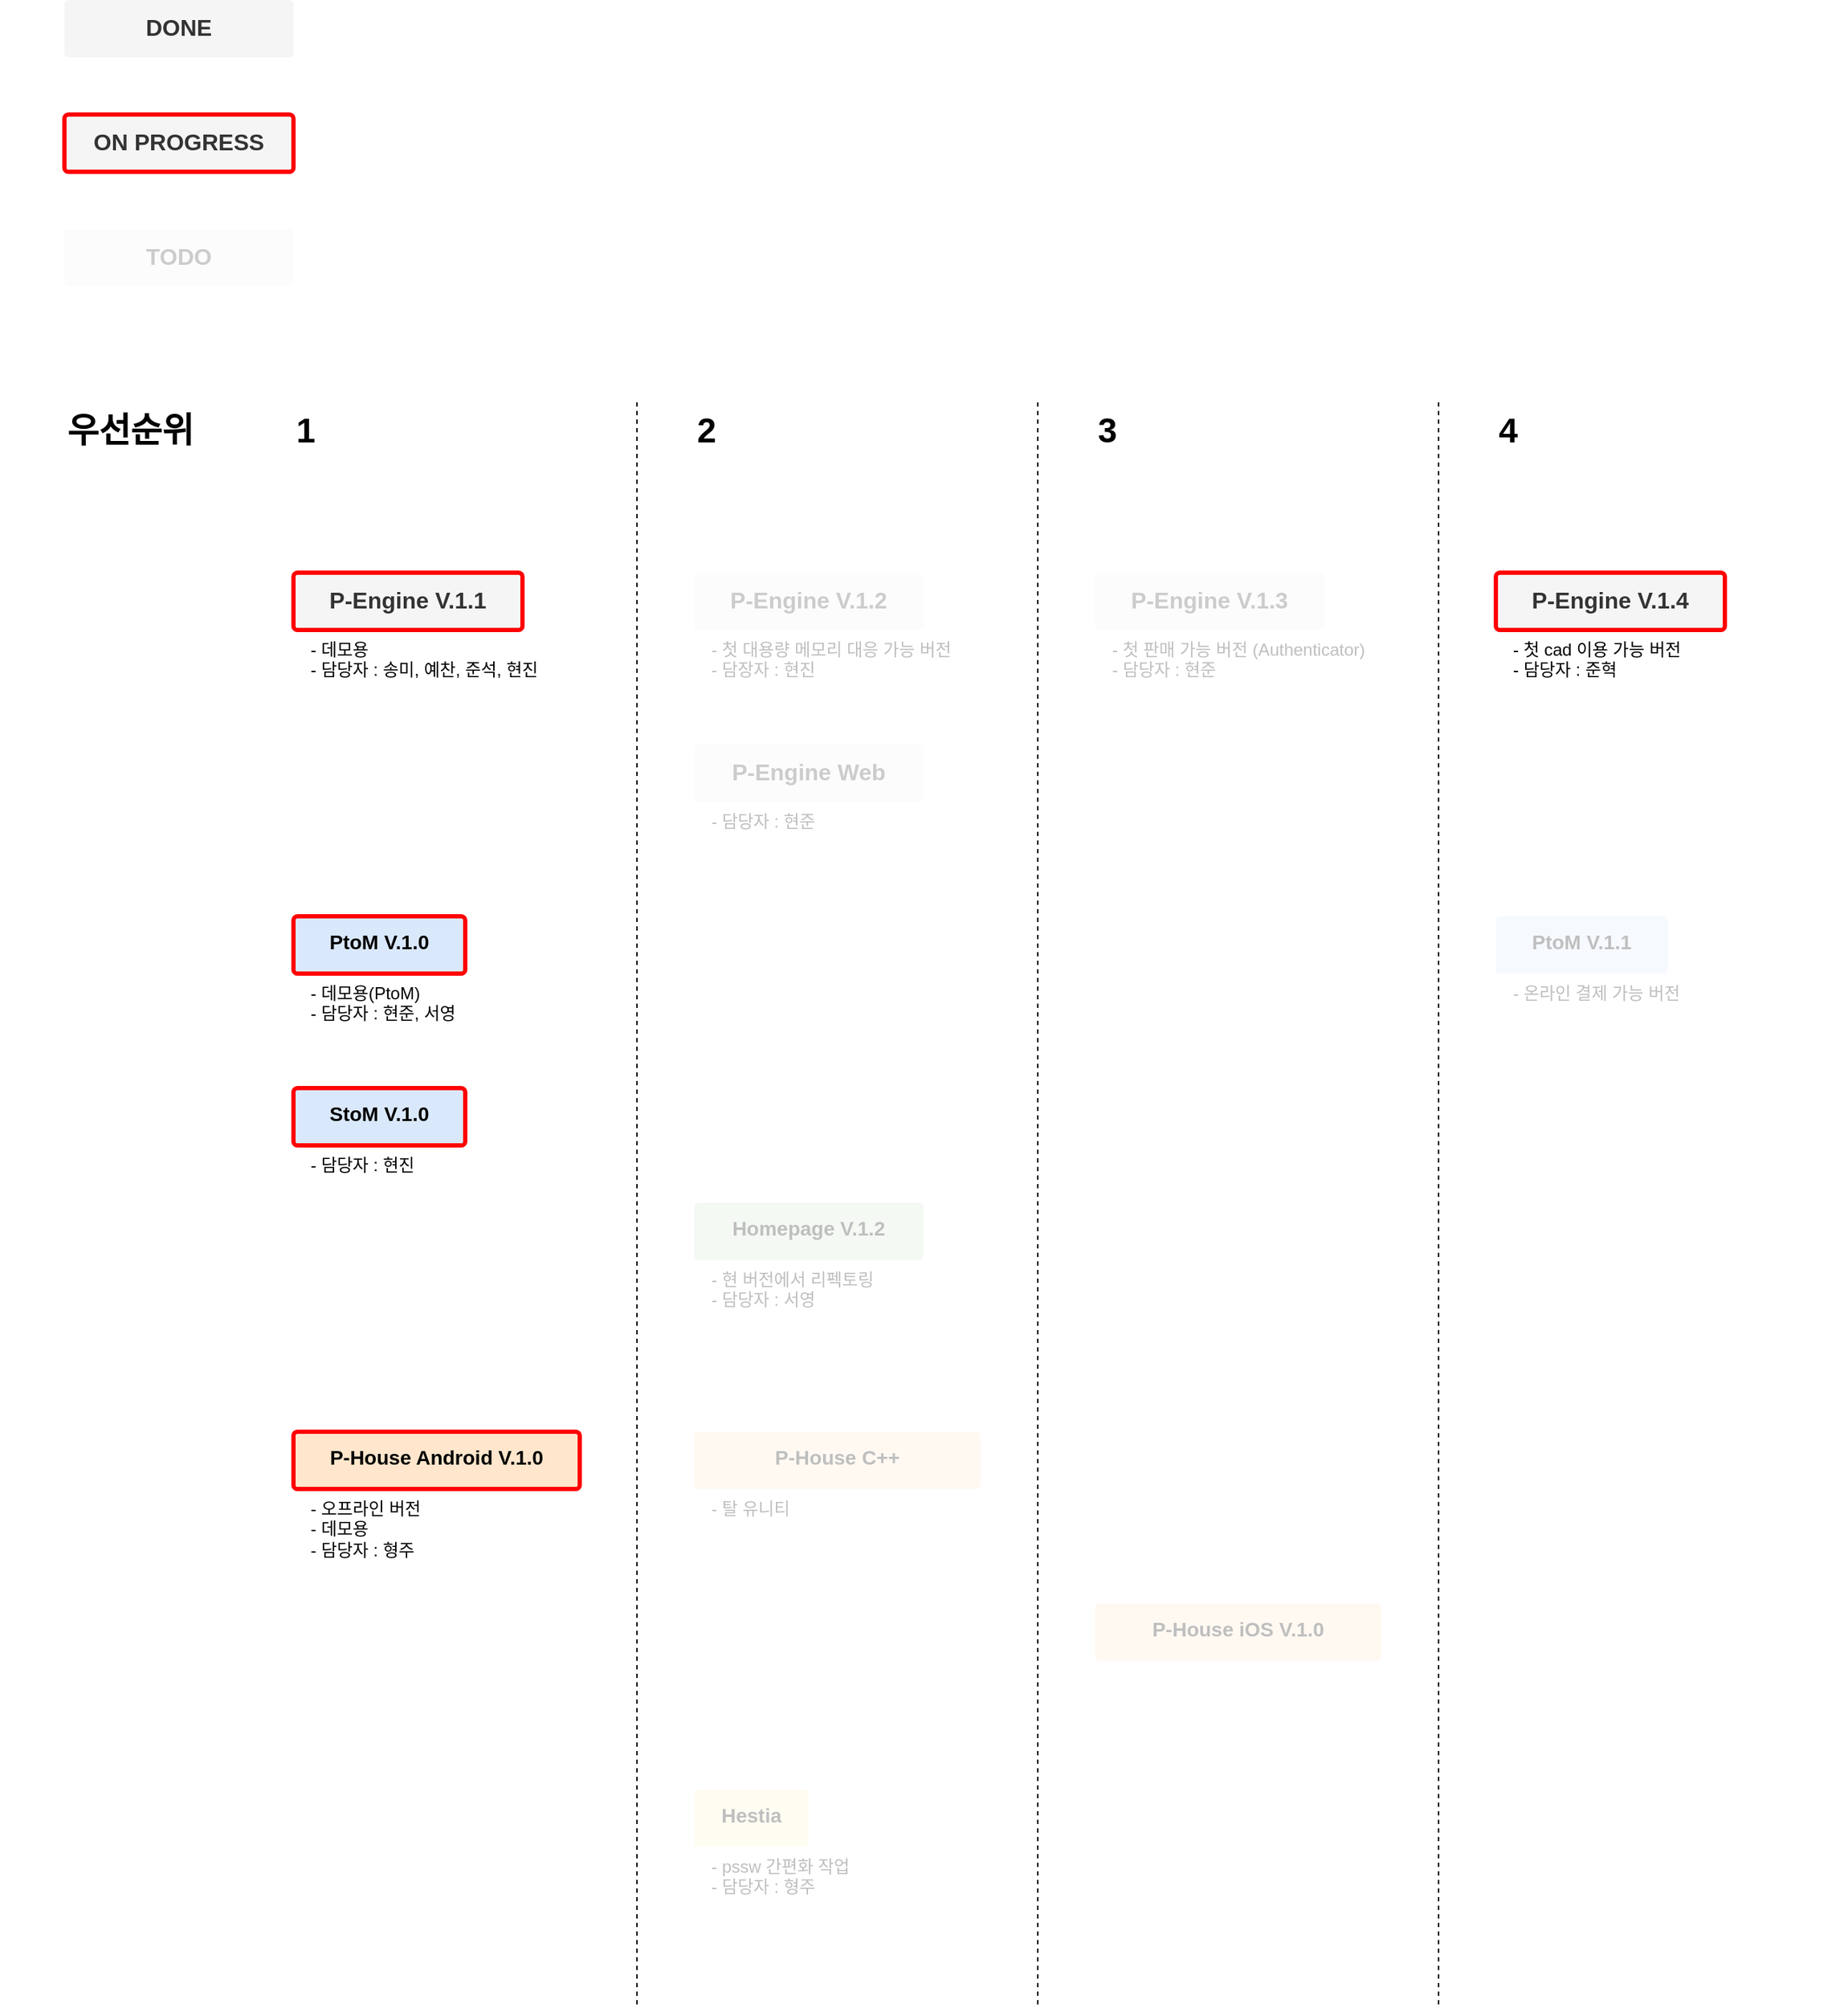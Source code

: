 <mxfile version="24.8.4">
  <diagram id="6a731a19-8d31-9384-78a2-239565b7b9f0" name="Page-1">
    <mxGraphModel dx="1436" dy="853" grid="1" gridSize="10" guides="1" tooltips="1" connect="1" arrows="1" fold="1" page="1" pageScale="1" pageWidth="1169" pageHeight="827" background="none" math="0" shadow="0">
      <root>
        <mxCell id="0" />
        <mxCell id="1" parent="0" />
        <mxCell id="eiP74IhkcyLnccZgrI5i-1815" value="P-House C++" style="rounded=1;whiteSpace=wrap;html=1;shadow=0;labelBackgroundColor=none;strokeColor=none;strokeWidth=3;fillColor=#ffe6cc;fontFamily=Helvetica;fontSize=14;align=center;spacing=5;fontStyle=1;arcSize=7;perimeterSpacing=2;verticalAlign=top;" parent="1" vertex="1">
          <mxGeometry x="720" y="1040" width="200" height="40" as="geometry" />
        </mxCell>
        <mxCell id="eiP74IhkcyLnccZgrI5i-1816" value="- 탈 유니티" style="text;html=1;align=left;verticalAlign=top;whiteSpace=wrap;rounded=0;" parent="1" vertex="1">
          <mxGeometry x="730" y="1080" width="220" height="30" as="geometry" />
        </mxCell>
        <mxCell id="eiP74IhkcyLnccZgrI5i-1818" value="&lt;div&gt;- 담당자 : 현준&lt;/div&gt;" style="text;html=1;align=left;verticalAlign=top;whiteSpace=wrap;rounded=0;" parent="1" vertex="1">
          <mxGeometry x="730" y="600" width="220" height="30" as="geometry" />
        </mxCell>
        <mxCell id="1749" value="P-Engine V.1.1" style="rounded=1;whiteSpace=wrap;html=1;shadow=0;labelBackgroundColor=none;strokeColor=#FF0000;strokeWidth=3;fillColor=#f5f5f5;fontFamily=Helvetica;fontSize=16;fontColor=#333333;align=center;fontStyle=1;spacing=5;arcSize=7;perimeterSpacing=2;verticalAlign=top;" parent="1" vertex="1">
          <mxGeometry x="440" y="440" width="160" height="40" as="geometry" />
        </mxCell>
        <mxCell id="1753" value="P-House Android V.1.0" style="rounded=1;whiteSpace=wrap;html=1;shadow=0;labelBackgroundColor=none;strokeColor=#FF0000;strokeWidth=3;fillColor=#ffe6cc;fontFamily=Helvetica;fontSize=14;align=center;spacing=5;fontStyle=1;arcSize=7;perimeterSpacing=2;verticalAlign=top;" parent="1" vertex="1">
          <mxGeometry x="440" y="1040" width="200" height="40" as="geometry" />
        </mxCell>
        <mxCell id="1760" value="Homepage V.1.2" style="rounded=1;whiteSpace=wrap;html=1;shadow=0;labelBackgroundColor=none;strokeColor=none;strokeWidth=3;fillColor=#d5e8d4;fontFamily=Helvetica;fontSize=14;align=center;spacing=5;fontStyle=1;arcSize=7;perimeterSpacing=2;verticalAlign=top;" parent="1" vertex="1">
          <mxGeometry x="720" y="880" width="160" height="40" as="geometry" />
        </mxCell>
        <mxCell id="1764" value="Hestia" style="rounded=1;whiteSpace=wrap;html=1;shadow=0;labelBackgroundColor=none;strokeColor=none;strokeWidth=3;fillColor=#fff2cc;fontFamily=Helvetica;fontSize=14;align=center;spacing=5;fontStyle=1;arcSize=7;perimeterSpacing=2;verticalAlign=top;" parent="1" vertex="1">
          <mxGeometry x="720" y="1290" width="80" height="40" as="geometry" />
        </mxCell>
        <mxCell id="1771" value="PtoM V.1.0" style="rounded=1;whiteSpace=wrap;html=1;shadow=0;labelBackgroundColor=none;strokeColor=#FF0000;strokeWidth=3;fillColor=#dae8fc;fontFamily=Helvetica;fontSize=14;align=center;spacing=5;fontStyle=1;arcSize=7;perimeterSpacing=2;verticalAlign=top;" parent="1" vertex="1">
          <mxGeometry x="440" y="680" width="120" height="40" as="geometry" />
        </mxCell>
        <mxCell id="eiP74IhkcyLnccZgrI5i-1780" value="- 데모용&lt;div&gt;- 담당자 : 송미, 예찬, 준석, 현진&lt;/div&gt;" style="text;html=1;align=left;verticalAlign=top;whiteSpace=wrap;rounded=0;" parent="1" vertex="1">
          <mxGeometry x="450" y="480" width="220" height="30" as="geometry" />
        </mxCell>
        <mxCell id="eiP74IhkcyLnccZgrI5i-1781" value="- 데모용(PtoM)&lt;div&gt;- 담당자 : 현준, 서영&lt;/div&gt;" style="text;html=1;align=left;verticalAlign=top;whiteSpace=wrap;rounded=0;" parent="1" vertex="1">
          <mxGeometry x="450" y="720" width="220" height="30" as="geometry" />
        </mxCell>
        <mxCell id="eiP74IhkcyLnccZgrI5i-1782" value="- 오프라인 버전&lt;div&gt;- 데모용&lt;div&gt;- 담당자 : 형주&lt;/div&gt;&lt;/div&gt;" style="text;html=1;align=left;verticalAlign=top;whiteSpace=wrap;rounded=0;" parent="1" vertex="1">
          <mxGeometry x="450" y="1080" width="220" height="50" as="geometry" />
        </mxCell>
        <mxCell id="eiP74IhkcyLnccZgrI5i-1783" value="P-Engine V.1.4" style="rounded=1;whiteSpace=wrap;html=1;shadow=0;labelBackgroundColor=none;strokeColor=#FF0000;strokeWidth=3;fillColor=#f5f5f5;fontFamily=Helvetica;fontSize=16;fontColor=#333333;align=center;fontStyle=1;spacing=5;arcSize=7;perimeterSpacing=2;verticalAlign=top;" parent="1" vertex="1">
          <mxGeometry x="1280" y="440" width="160" height="40" as="geometry" />
        </mxCell>
        <mxCell id="eiP74IhkcyLnccZgrI5i-1784" value="- 첫 cad 이용 가능 버전&lt;div&gt;- 담당자 : 준혁&lt;/div&gt;" style="text;html=1;align=left;verticalAlign=top;whiteSpace=wrap;rounded=0;" parent="1" vertex="1">
          <mxGeometry x="1290" y="480" width="220" height="30" as="geometry" />
        </mxCell>
        <mxCell id="eiP74IhkcyLnccZgrI5i-1785" value="P-Engine V.1.2" style="rounded=1;whiteSpace=wrap;html=1;shadow=0;labelBackgroundColor=none;strokeColor=none;strokeWidth=3;fillColor=#f5f5f5;fontFamily=Helvetica;fontSize=16;fontColor=#333333;align=center;fontStyle=1;spacing=5;arcSize=7;perimeterSpacing=2;verticalAlign=top;" parent="1" vertex="1">
          <mxGeometry x="720" y="440" width="160" height="40" as="geometry" />
        </mxCell>
        <mxCell id="eiP74IhkcyLnccZgrI5i-1786" value="- 첫 대용량 메모리 대응 가능 버전&lt;div&gt;- 담장자 : 현진&lt;/div&gt;" style="text;html=1;align=left;verticalAlign=top;whiteSpace=wrap;rounded=0;" parent="1" vertex="1">
          <mxGeometry x="730" y="480" width="220" height="30" as="geometry" />
        </mxCell>
        <mxCell id="eiP74IhkcyLnccZgrI5i-1787" value="P-Engine V.1.3" style="rounded=1;whiteSpace=wrap;html=1;shadow=0;labelBackgroundColor=none;strokeColor=none;strokeWidth=3;fillColor=#f5f5f5;fontFamily=Helvetica;fontSize=16;fontColor=#333333;align=center;fontStyle=1;spacing=5;arcSize=7;perimeterSpacing=2;verticalAlign=top;" parent="1" vertex="1">
          <mxGeometry x="1000" y="440" width="160" height="40" as="geometry" />
        </mxCell>
        <mxCell id="eiP74IhkcyLnccZgrI5i-1788" value="- 첫 판매 가능 버전 (Authenticator)&lt;div&gt;- 담당자 : 현준&lt;/div&gt;" style="text;html=1;align=left;verticalAlign=top;whiteSpace=wrap;rounded=0;" parent="1" vertex="1">
          <mxGeometry x="1010" y="480" width="220" height="30" as="geometry" />
        </mxCell>
        <mxCell id="eiP74IhkcyLnccZgrI5i-1789" value="PtoM V.1.1" style="rounded=1;whiteSpace=wrap;html=1;shadow=0;labelBackgroundColor=none;strokeColor=none;strokeWidth=3;fillColor=#dae8fc;fontFamily=Helvetica;fontSize=14;align=center;spacing=5;fontStyle=1;arcSize=7;perimeterSpacing=2;verticalAlign=top;" parent="1" vertex="1">
          <mxGeometry x="1280" y="680" width="120" height="40" as="geometry" />
        </mxCell>
        <mxCell id="eiP74IhkcyLnccZgrI5i-1790" value="- 온라인 결제 가능 버전" style="text;html=1;align=left;verticalAlign=top;whiteSpace=wrap;rounded=0;" parent="1" vertex="1">
          <mxGeometry x="1290" y="720" width="220" height="30" as="geometry" />
        </mxCell>
        <mxCell id="eiP74IhkcyLnccZgrI5i-1791" value="StoM V.1.0" style="rounded=1;whiteSpace=wrap;html=1;shadow=0;labelBackgroundColor=none;strokeColor=#FF0000;strokeWidth=3;fillColor=#dae8fc;fontFamily=Helvetica;fontSize=14;align=center;spacing=5;fontStyle=1;arcSize=7;perimeterSpacing=2;verticalAlign=top;" parent="1" vertex="1">
          <mxGeometry x="440" y="800" width="120" height="40" as="geometry" />
        </mxCell>
        <mxCell id="eiP74IhkcyLnccZgrI5i-1792" value="- 담당자 : 현진" style="text;html=1;align=left;verticalAlign=top;whiteSpace=wrap;rounded=0;" parent="1" vertex="1">
          <mxGeometry x="450" y="840" width="220" height="30" as="geometry" />
        </mxCell>
        <mxCell id="eiP74IhkcyLnccZgrI5i-1793" value="- 현 버전에서 리펙토링&lt;div&gt;&lt;div&gt;- 담당자 : 서영&lt;/div&gt;&lt;/div&gt;" style="text;html=1;align=left;verticalAlign=top;whiteSpace=wrap;rounded=0;" parent="1" vertex="1">
          <mxGeometry x="730" y="920" width="220" height="50" as="geometry" />
        </mxCell>
        <mxCell id="eiP74IhkcyLnccZgrI5i-1794" value="- pssw 간편화 작업&lt;div&gt;&lt;div&gt;- 담당자 : 형주&lt;/div&gt;&lt;/div&gt;" style="text;html=1;align=left;verticalAlign=top;whiteSpace=wrap;rounded=0;" parent="1" vertex="1">
          <mxGeometry x="730" y="1330" width="220" height="50" as="geometry" />
        </mxCell>
        <mxCell id="eiP74IhkcyLnccZgrI5i-1797" value="" style="rounded=0;whiteSpace=wrap;html=1;opacity=75;strokeColor=none;" parent="1" vertex="1">
          <mxGeometry x="700" y="420" width="520" height="100" as="geometry" />
        </mxCell>
        <mxCell id="eiP74IhkcyLnccZgrI5i-1798" value="" style="rounded=0;whiteSpace=wrap;html=1;opacity=75;strokeColor=none;" parent="1" vertex="1">
          <mxGeometry x="700" y="860" width="250" height="100" as="geometry" />
        </mxCell>
        <mxCell id="eiP74IhkcyLnccZgrI5i-1799" value="" style="rounded=0;whiteSpace=wrap;html=1;opacity=75;strokeColor=none;" parent="1" vertex="1">
          <mxGeometry x="690" y="1010" width="250" height="370" as="geometry" />
        </mxCell>
        <mxCell id="eiP74IhkcyLnccZgrI5i-1800" value="" style="rounded=0;whiteSpace=wrap;html=1;opacity=75;strokeColor=none;" parent="1" vertex="1">
          <mxGeometry x="1275" y="660" width="250" height="100" as="geometry" />
        </mxCell>
        <mxCell id="eiP74IhkcyLnccZgrI5i-1801" value="P-Engine Web" style="rounded=1;whiteSpace=wrap;html=1;shadow=0;labelBackgroundColor=none;strokeColor=none;strokeWidth=3;fillColor=#f5f5f5;fontFamily=Helvetica;fontSize=16;fontColor=#333333;align=center;fontStyle=1;spacing=5;arcSize=7;perimeterSpacing=2;verticalAlign=top;" parent="1" vertex="1">
          <mxGeometry x="720" y="560" width="160" height="40" as="geometry" />
        </mxCell>
        <mxCell id="eiP74IhkcyLnccZgrI5i-1802" value="" style="rounded=0;whiteSpace=wrap;html=1;opacity=75;strokeColor=none;" parent="1" vertex="1">
          <mxGeometry x="700" y="540" width="250" height="100" as="geometry" />
        </mxCell>
        <mxCell id="eiP74IhkcyLnccZgrI5i-1803" value="&lt;b&gt;우선순위&amp;nbsp;&lt;/b&gt;" style="text;html=1;align=left;verticalAlign=top;whiteSpace=wrap;rounded=0;fontSize=24;" parent="1" vertex="1">
          <mxGeometry x="280" y="320" width="220" height="30" as="geometry" />
        </mxCell>
        <mxCell id="eiP74IhkcyLnccZgrI5i-1804" value="" style="endArrow=none;dashed=1;html=1;rounded=0;" parent="1" edge="1">
          <mxGeometry width="50" height="50" relative="1" as="geometry">
            <mxPoint x="680" y="1440" as="sourcePoint" />
            <mxPoint x="680" y="320" as="targetPoint" />
          </mxGeometry>
        </mxCell>
        <mxCell id="eiP74IhkcyLnccZgrI5i-1805" value="" style="endArrow=none;dashed=1;html=1;rounded=0;" parent="1" edge="1">
          <mxGeometry width="50" height="50" relative="1" as="geometry">
            <mxPoint x="960" y="1440" as="sourcePoint" />
            <mxPoint x="960" y="320" as="targetPoint" />
          </mxGeometry>
        </mxCell>
        <mxCell id="eiP74IhkcyLnccZgrI5i-1806" value="" style="endArrow=none;dashed=1;html=1;rounded=0;" parent="1" edge="1">
          <mxGeometry width="50" height="50" relative="1" as="geometry">
            <mxPoint x="1240" y="1440" as="sourcePoint" />
            <mxPoint x="1240" y="320" as="targetPoint" />
          </mxGeometry>
        </mxCell>
        <mxCell id="eiP74IhkcyLnccZgrI5i-1807" value="&lt;b&gt;1&lt;/b&gt;" style="text;html=1;align=left;verticalAlign=top;whiteSpace=wrap;rounded=0;fontSize=24;" parent="1" vertex="1">
          <mxGeometry x="440" y="320" width="220" height="30" as="geometry" />
        </mxCell>
        <mxCell id="eiP74IhkcyLnccZgrI5i-1809" value="&lt;b&gt;2&lt;/b&gt;" style="text;html=1;align=left;verticalAlign=top;whiteSpace=wrap;rounded=0;fontSize=24;" parent="1" vertex="1">
          <mxGeometry x="720" y="320" width="220" height="30" as="geometry" />
        </mxCell>
        <mxCell id="eiP74IhkcyLnccZgrI5i-1810" value="ON PROGRESS" style="rounded=1;whiteSpace=wrap;html=1;shadow=0;labelBackgroundColor=none;strokeColor=#FF0000;strokeWidth=3;fillColor=#f5f5f5;fontFamily=Helvetica;fontSize=16;fontColor=#333333;align=center;fontStyle=1;spacing=5;arcSize=7;perimeterSpacing=2;verticalAlign=top;" parent="1" vertex="1">
          <mxGeometry x="280" y="120" width="160" height="40" as="geometry" />
        </mxCell>
        <mxCell id="eiP74IhkcyLnccZgrI5i-1811" value="TODO" style="rounded=1;whiteSpace=wrap;html=1;shadow=0;labelBackgroundColor=none;strokeColor=none;strokeWidth=3;fillColor=#f5f5f5;fontFamily=Helvetica;fontSize=16;fontColor=#333333;align=center;fontStyle=1;spacing=5;arcSize=7;perimeterSpacing=2;verticalAlign=top;" parent="1" vertex="1">
          <mxGeometry x="280" y="200" width="160" height="40" as="geometry" />
        </mxCell>
        <mxCell id="eiP74IhkcyLnccZgrI5i-1812" value="" style="rounded=0;whiteSpace=wrap;html=1;opacity=75;strokeColor=none;" parent="1" vertex="1">
          <mxGeometry x="235" y="170" width="250" height="100" as="geometry" />
        </mxCell>
        <mxCell id="eiP74IhkcyLnccZgrI5i-1813" value="&lt;b&gt;3&lt;/b&gt;" style="text;html=1;align=left;verticalAlign=top;whiteSpace=wrap;rounded=0;fontSize=24;" parent="1" vertex="1">
          <mxGeometry x="1000" y="320" width="220" height="30" as="geometry" />
        </mxCell>
        <mxCell id="eiP74IhkcyLnccZgrI5i-1814" value="&lt;b&gt;4&lt;/b&gt;" style="text;html=1;align=left;verticalAlign=top;whiteSpace=wrap;rounded=0;fontSize=24;" parent="1" vertex="1">
          <mxGeometry x="1280" y="320" width="220" height="30" as="geometry" />
        </mxCell>
        <mxCell id="eiP74IhkcyLnccZgrI5i-1817" value="P-House iOS V.1.0" style="rounded=1;whiteSpace=wrap;html=1;shadow=0;labelBackgroundColor=none;strokeColor=none;strokeWidth=3;fillColor=#ffe6cc;fontFamily=Helvetica;fontSize=14;align=center;spacing=5;fontStyle=1;arcSize=7;perimeterSpacing=2;verticalAlign=top;" parent="1" vertex="1">
          <mxGeometry x="1000" y="1160" width="200" height="40" as="geometry" />
        </mxCell>
        <mxCell id="eiP74IhkcyLnccZgrI5i-1819" value="" style="rounded=0;whiteSpace=wrap;html=1;opacity=75;strokeColor=none;" parent="1" vertex="1">
          <mxGeometry x="975" y="1020" width="250" height="240" as="geometry" />
        </mxCell>
        <mxCell id="Y3oSdbgFbH8ANZuMdnU9-1771" value="DONE" style="rounded=1;whiteSpace=wrap;html=1;shadow=0;labelBackgroundColor=none;strokeColor=none;strokeWidth=3;fillColor=#f5f5f5;fontFamily=Helvetica;fontSize=16;fontColor=#333333;align=center;fontStyle=1;spacing=5;arcSize=7;perimeterSpacing=2;verticalAlign=top;" vertex="1" parent="1">
          <mxGeometry x="280" y="40" width="160" height="40" as="geometry" />
        </mxCell>
      </root>
    </mxGraphModel>
  </diagram>
</mxfile>
